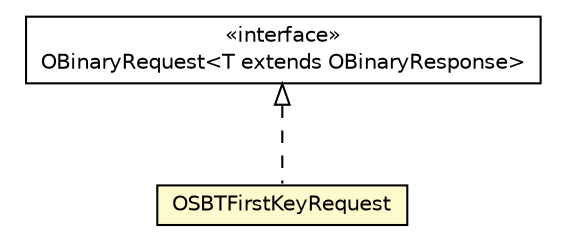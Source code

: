 #!/usr/local/bin/dot
#
# Class diagram 
# Generated by UMLGraph version R5_6-24-gf6e263 (http://www.umlgraph.org/)
#

digraph G {
	edge [fontname="Helvetica",fontsize=10,labelfontname="Helvetica",labelfontsize=10];
	node [fontname="Helvetica",fontsize=10,shape=plaintext];
	nodesep=0.25;
	ranksep=0.5;
	// com.orientechnologies.orient.client.remote.OBinaryRequest<T extends com.orientechnologies.orient.client.remote.OBinaryResponse>
	c5692845 [label=<<table title="com.orientechnologies.orient.client.remote.OBinaryRequest" border="0" cellborder="1" cellspacing="0" cellpadding="2" port="p" href="../OBinaryRequest.html">
		<tr><td><table border="0" cellspacing="0" cellpadding="1">
<tr><td align="center" balign="center"> &#171;interface&#187; </td></tr>
<tr><td align="center" balign="center"> OBinaryRequest&lt;T extends OBinaryResponse&gt; </td></tr>
		</table></td></tr>
		</table>>, URL="../OBinaryRequest.html", fontname="Helvetica", fontcolor="black", fontsize=10.0];
	// com.orientechnologies.orient.client.remote.message.OSBTFirstKeyRequest
	c5692869 [label=<<table title="com.orientechnologies.orient.client.remote.message.OSBTFirstKeyRequest" border="0" cellborder="1" cellspacing="0" cellpadding="2" port="p" bgcolor="lemonChiffon" href="./OSBTFirstKeyRequest.html">
		<tr><td><table border="0" cellspacing="0" cellpadding="1">
<tr><td align="center" balign="center"> OSBTFirstKeyRequest </td></tr>
		</table></td></tr>
		</table>>, URL="./OSBTFirstKeyRequest.html", fontname="Helvetica", fontcolor="black", fontsize=10.0];
	//com.orientechnologies.orient.client.remote.message.OSBTFirstKeyRequest implements com.orientechnologies.orient.client.remote.OBinaryRequest<T extends com.orientechnologies.orient.client.remote.OBinaryResponse>
	c5692845:p -> c5692869:p [dir=back,arrowtail=empty,style=dashed];
}

